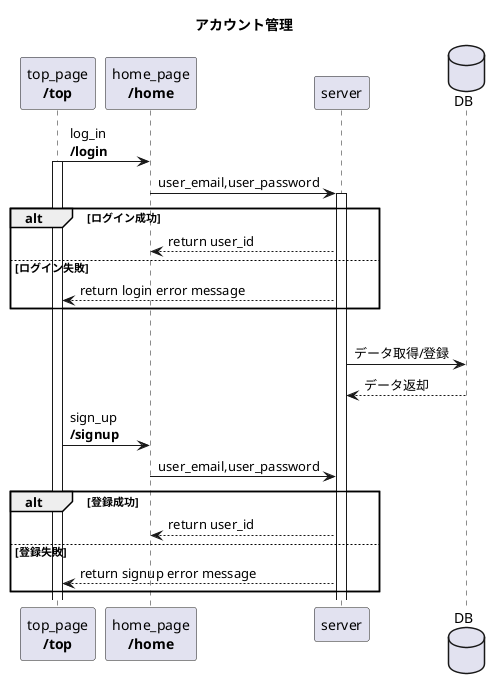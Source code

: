 @startuml
title アカウント管理
"top_page\n**/top**" as top -> "home_page\n**/home**" as home : log_in\n**/login**
activate top
home -> server : user_email,user_password
activate server
alt ログイン成功
	server  --> home : return user_id
else ログイン失敗
	server  --> top : return login error message
end

|||
database DB
server -> DB : データ取得/登録
DB  --> server : データ返却

top -> home : sign_up\n**/signup**
home -> server : user_email,user_password
alt 登録成功
	server --> home : return user_id
else 登録失敗
	server --> top : return signup error message
end

@enduml
